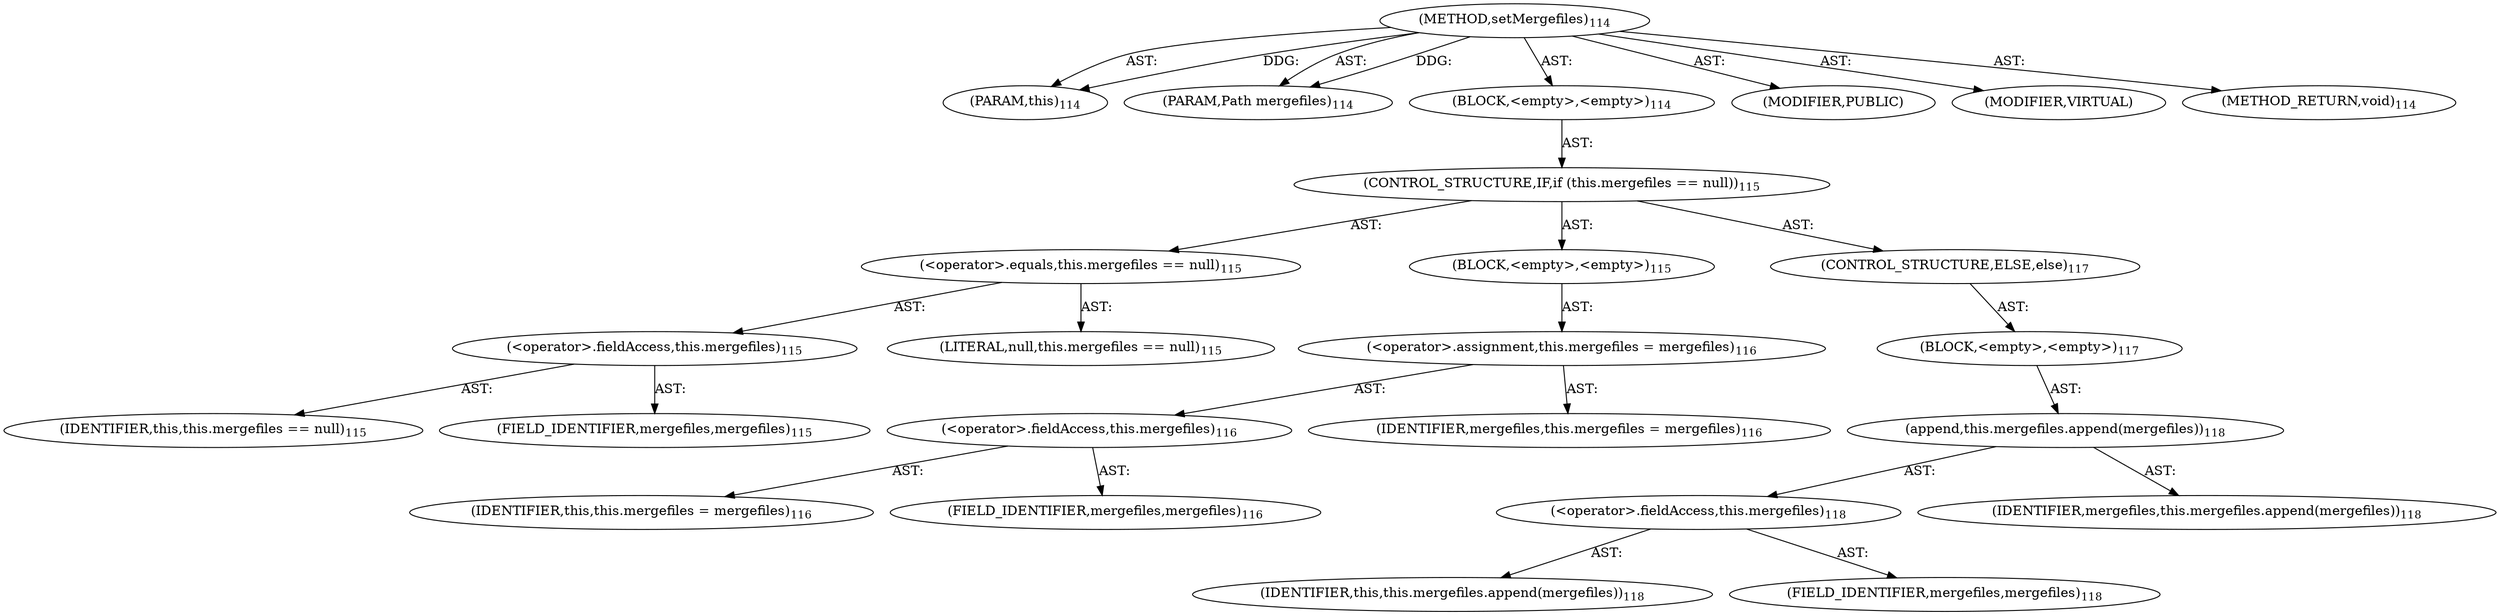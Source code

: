 digraph "setMergefiles" {  
"111669149698" [label = <(METHOD,setMergefiles)<SUB>114</SUB>> ]
"115964116994" [label = <(PARAM,this)<SUB>114</SUB>> ]
"115964117002" [label = <(PARAM,Path mergefiles)<SUB>114</SUB>> ]
"25769803779" [label = <(BLOCK,&lt;empty&gt;,&lt;empty&gt;)<SUB>114</SUB>> ]
"47244640257" [label = <(CONTROL_STRUCTURE,IF,if (this.mergefiles == null))<SUB>115</SUB>> ]
"30064771084" [label = <(&lt;operator&gt;.equals,this.mergefiles == null)<SUB>115</SUB>> ]
"30064771085" [label = <(&lt;operator&gt;.fieldAccess,this.mergefiles)<SUB>115</SUB>> ]
"68719476741" [label = <(IDENTIFIER,this,this.mergefiles == null)<SUB>115</SUB>> ]
"55834574853" [label = <(FIELD_IDENTIFIER,mergefiles,mergefiles)<SUB>115</SUB>> ]
"90194313217" [label = <(LITERAL,null,this.mergefiles == null)<SUB>115</SUB>> ]
"25769803780" [label = <(BLOCK,&lt;empty&gt;,&lt;empty&gt;)<SUB>115</SUB>> ]
"30064771086" [label = <(&lt;operator&gt;.assignment,this.mergefiles = mergefiles)<SUB>116</SUB>> ]
"30064771087" [label = <(&lt;operator&gt;.fieldAccess,this.mergefiles)<SUB>116</SUB>> ]
"68719476742" [label = <(IDENTIFIER,this,this.mergefiles = mergefiles)<SUB>116</SUB>> ]
"55834574854" [label = <(FIELD_IDENTIFIER,mergefiles,mergefiles)<SUB>116</SUB>> ]
"68719476765" [label = <(IDENTIFIER,mergefiles,this.mergefiles = mergefiles)<SUB>116</SUB>> ]
"47244640258" [label = <(CONTROL_STRUCTURE,ELSE,else)<SUB>117</SUB>> ]
"25769803781" [label = <(BLOCK,&lt;empty&gt;,&lt;empty&gt;)<SUB>117</SUB>> ]
"30064771088" [label = <(append,this.mergefiles.append(mergefiles))<SUB>118</SUB>> ]
"30064771089" [label = <(&lt;operator&gt;.fieldAccess,this.mergefiles)<SUB>118</SUB>> ]
"68719476743" [label = <(IDENTIFIER,this,this.mergefiles.append(mergefiles))<SUB>118</SUB>> ]
"55834574855" [label = <(FIELD_IDENTIFIER,mergefiles,mergefiles)<SUB>118</SUB>> ]
"68719476766" [label = <(IDENTIFIER,mergefiles,this.mergefiles.append(mergefiles))<SUB>118</SUB>> ]
"133143986180" [label = <(MODIFIER,PUBLIC)> ]
"133143986181" [label = <(MODIFIER,VIRTUAL)> ]
"128849018882" [label = <(METHOD_RETURN,void)<SUB>114</SUB>> ]
  "111669149698" -> "115964116994"  [ label = "AST: "] 
  "111669149698" -> "115964117002"  [ label = "AST: "] 
  "111669149698" -> "25769803779"  [ label = "AST: "] 
  "111669149698" -> "133143986180"  [ label = "AST: "] 
  "111669149698" -> "133143986181"  [ label = "AST: "] 
  "111669149698" -> "128849018882"  [ label = "AST: "] 
  "25769803779" -> "47244640257"  [ label = "AST: "] 
  "47244640257" -> "30064771084"  [ label = "AST: "] 
  "47244640257" -> "25769803780"  [ label = "AST: "] 
  "47244640257" -> "47244640258"  [ label = "AST: "] 
  "30064771084" -> "30064771085"  [ label = "AST: "] 
  "30064771084" -> "90194313217"  [ label = "AST: "] 
  "30064771085" -> "68719476741"  [ label = "AST: "] 
  "30064771085" -> "55834574853"  [ label = "AST: "] 
  "25769803780" -> "30064771086"  [ label = "AST: "] 
  "30064771086" -> "30064771087"  [ label = "AST: "] 
  "30064771086" -> "68719476765"  [ label = "AST: "] 
  "30064771087" -> "68719476742"  [ label = "AST: "] 
  "30064771087" -> "55834574854"  [ label = "AST: "] 
  "47244640258" -> "25769803781"  [ label = "AST: "] 
  "25769803781" -> "30064771088"  [ label = "AST: "] 
  "30064771088" -> "30064771089"  [ label = "AST: "] 
  "30064771088" -> "68719476766"  [ label = "AST: "] 
  "30064771089" -> "68719476743"  [ label = "AST: "] 
  "30064771089" -> "55834574855"  [ label = "AST: "] 
  "111669149698" -> "115964116994"  [ label = "DDG: "] 
  "111669149698" -> "115964117002"  [ label = "DDG: "] 
}
